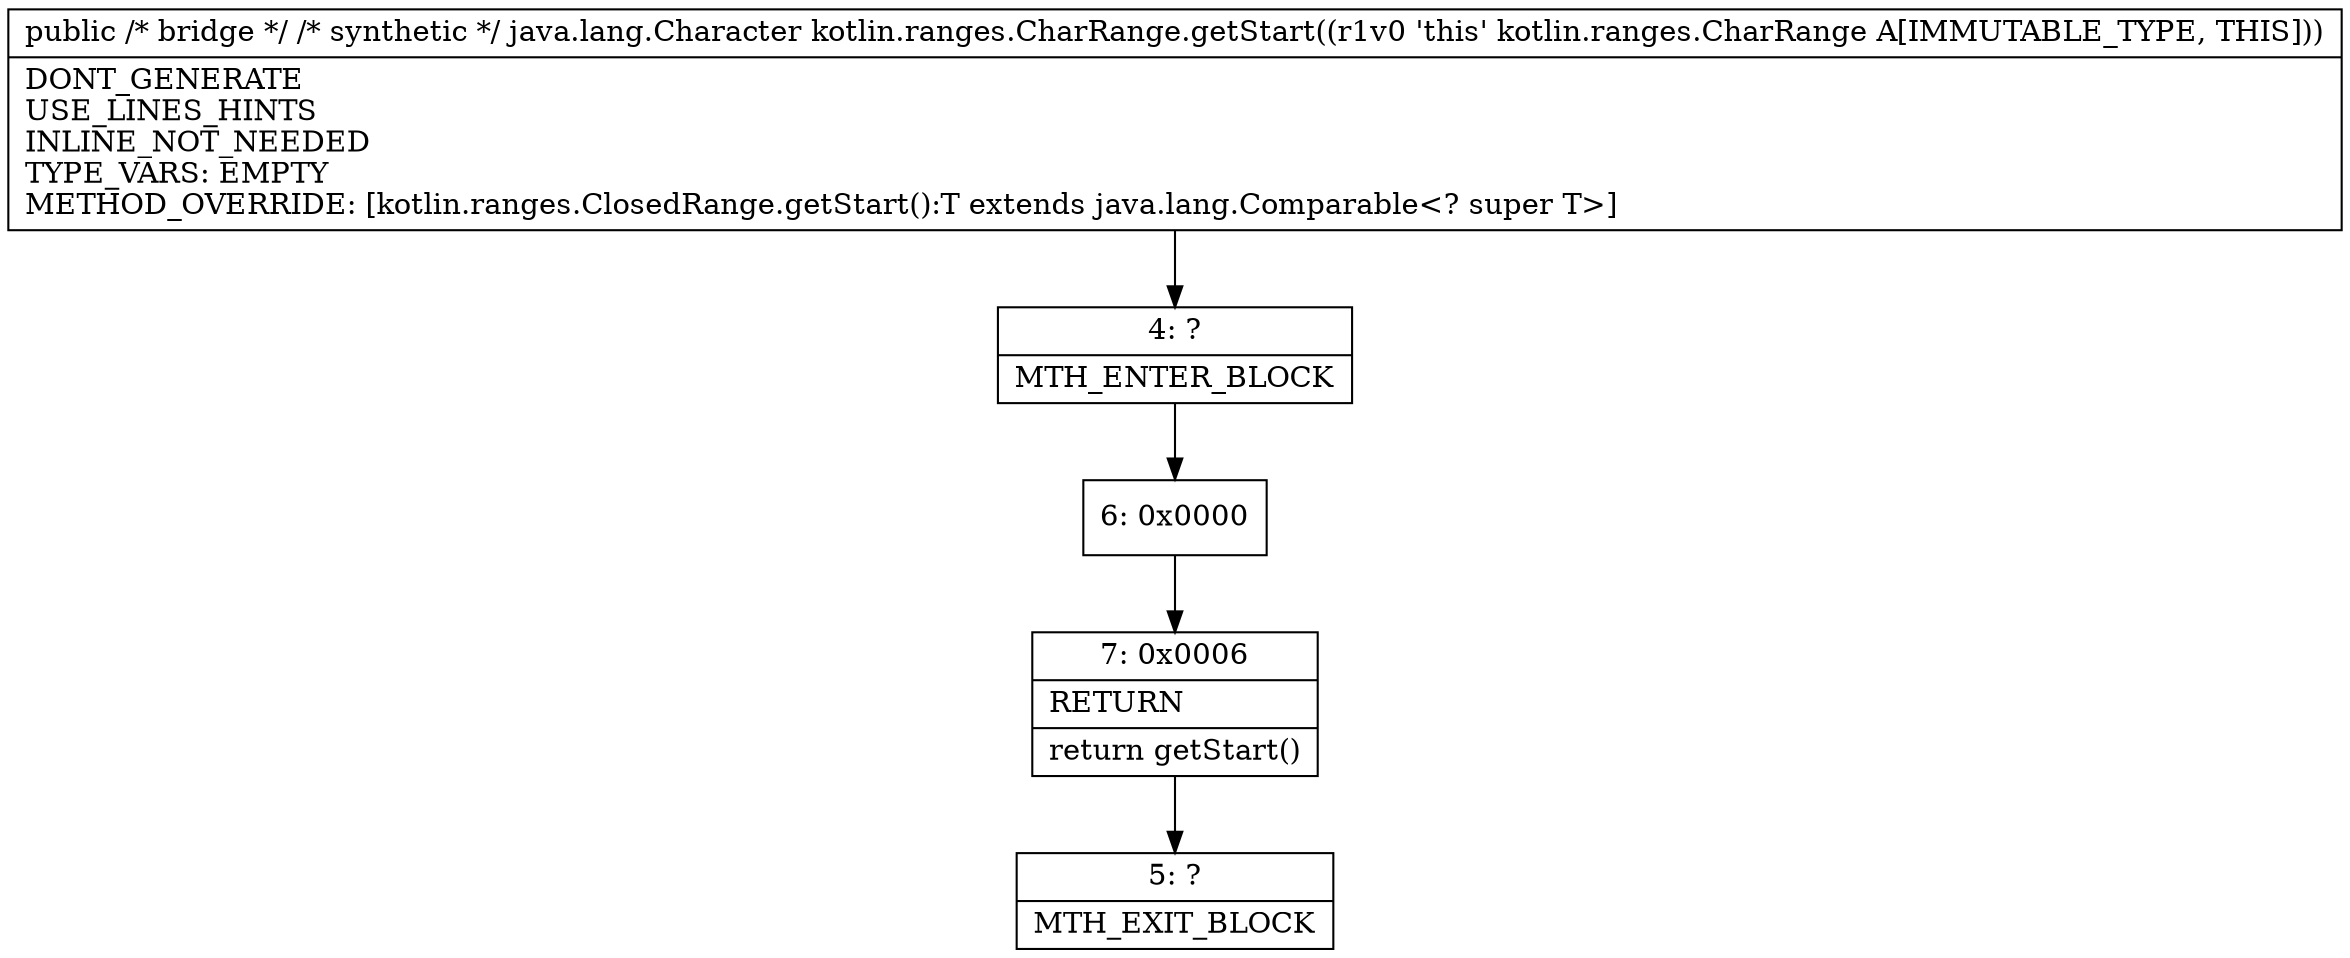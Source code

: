 digraph "CFG forkotlin.ranges.CharRange.getStart()Ljava\/lang\/Comparable;" {
Node_4 [shape=record,label="{4\:\ ?|MTH_ENTER_BLOCK\l}"];
Node_6 [shape=record,label="{6\:\ 0x0000}"];
Node_7 [shape=record,label="{7\:\ 0x0006|RETURN\l|return getStart()\l}"];
Node_5 [shape=record,label="{5\:\ ?|MTH_EXIT_BLOCK\l}"];
MethodNode[shape=record,label="{public \/* bridge *\/ \/* synthetic *\/ java.lang.Character kotlin.ranges.CharRange.getStart((r1v0 'this' kotlin.ranges.CharRange A[IMMUTABLE_TYPE, THIS]))  | DONT_GENERATE\lUSE_LINES_HINTS\lINLINE_NOT_NEEDED\lTYPE_VARS: EMPTY\lMETHOD_OVERRIDE: [kotlin.ranges.ClosedRange.getStart():T extends java.lang.Comparable\<? super T\>]\l}"];
MethodNode -> Node_4;Node_4 -> Node_6;
Node_6 -> Node_7;
Node_7 -> Node_5;
}

